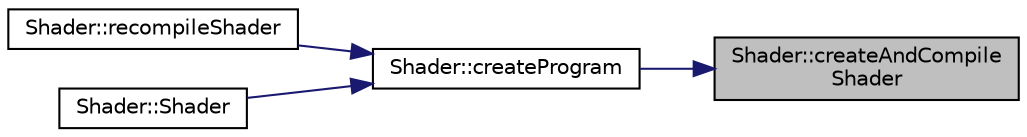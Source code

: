 digraph "Shader::createAndCompileShader"
{
 // INTERACTIVE_SVG=YES
 // LATEX_PDF_SIZE
  edge [fontname="Helvetica",fontsize="10",labelfontname="Helvetica",labelfontsize="10"];
  node [fontname="Helvetica",fontsize="10",shape=record];
  rankdir="RL";
  Node1 [label="Shader::createAndCompile\lShader",height=0.2,width=0.4,color="black", fillcolor="grey75", style="filled", fontcolor="black",tooltip=" "];
  Node1 -> Node2 [dir="back",color="midnightblue",fontsize="10",style="solid",fontname="Helvetica"];
  Node2 [label="Shader::createProgram",height=0.2,width=0.4,color="black", fillcolor="white", style="filled",URL="$d1/d51/class_shader.html#a250ba90eabedc903f4a9fda2f5cd2ec4",tooltip=" "];
  Node2 -> Node3 [dir="back",color="midnightblue",fontsize="10",style="solid",fontname="Helvetica"];
  Node3 [label="Shader::recompileShader",height=0.2,width=0.4,color="black", fillcolor="white", style="filled",URL="$d1/d51/class_shader.html#ac54f6756d191e870421d73671d696a9a",tooltip=" "];
  Node2 -> Node4 [dir="back",color="midnightblue",fontsize="10",style="solid",fontname="Helvetica"];
  Node4 [label="Shader::Shader",height=0.2,width=0.4,color="black", fillcolor="white", style="filled",URL="$d1/d51/class_shader.html#af076aa6265cb875e0395d816b92d8637",tooltip=" "];
}
